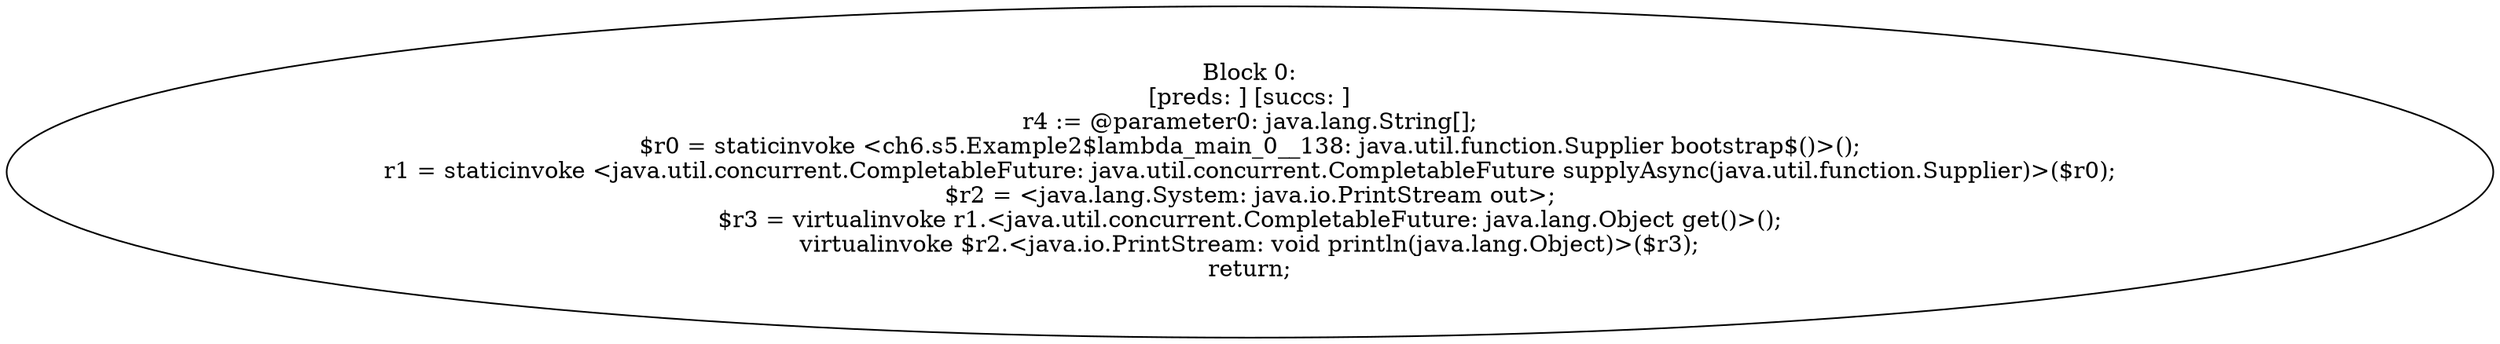 digraph "unitGraph" {
    "Block 0:
[preds: ] [succs: ]
r4 := @parameter0: java.lang.String[];
$r0 = staticinvoke <ch6.s5.Example2$lambda_main_0__138: java.util.function.Supplier bootstrap$()>();
r1 = staticinvoke <java.util.concurrent.CompletableFuture: java.util.concurrent.CompletableFuture supplyAsync(java.util.function.Supplier)>($r0);
$r2 = <java.lang.System: java.io.PrintStream out>;
$r3 = virtualinvoke r1.<java.util.concurrent.CompletableFuture: java.lang.Object get()>();
virtualinvoke $r2.<java.io.PrintStream: void println(java.lang.Object)>($r3);
return;
"
}
